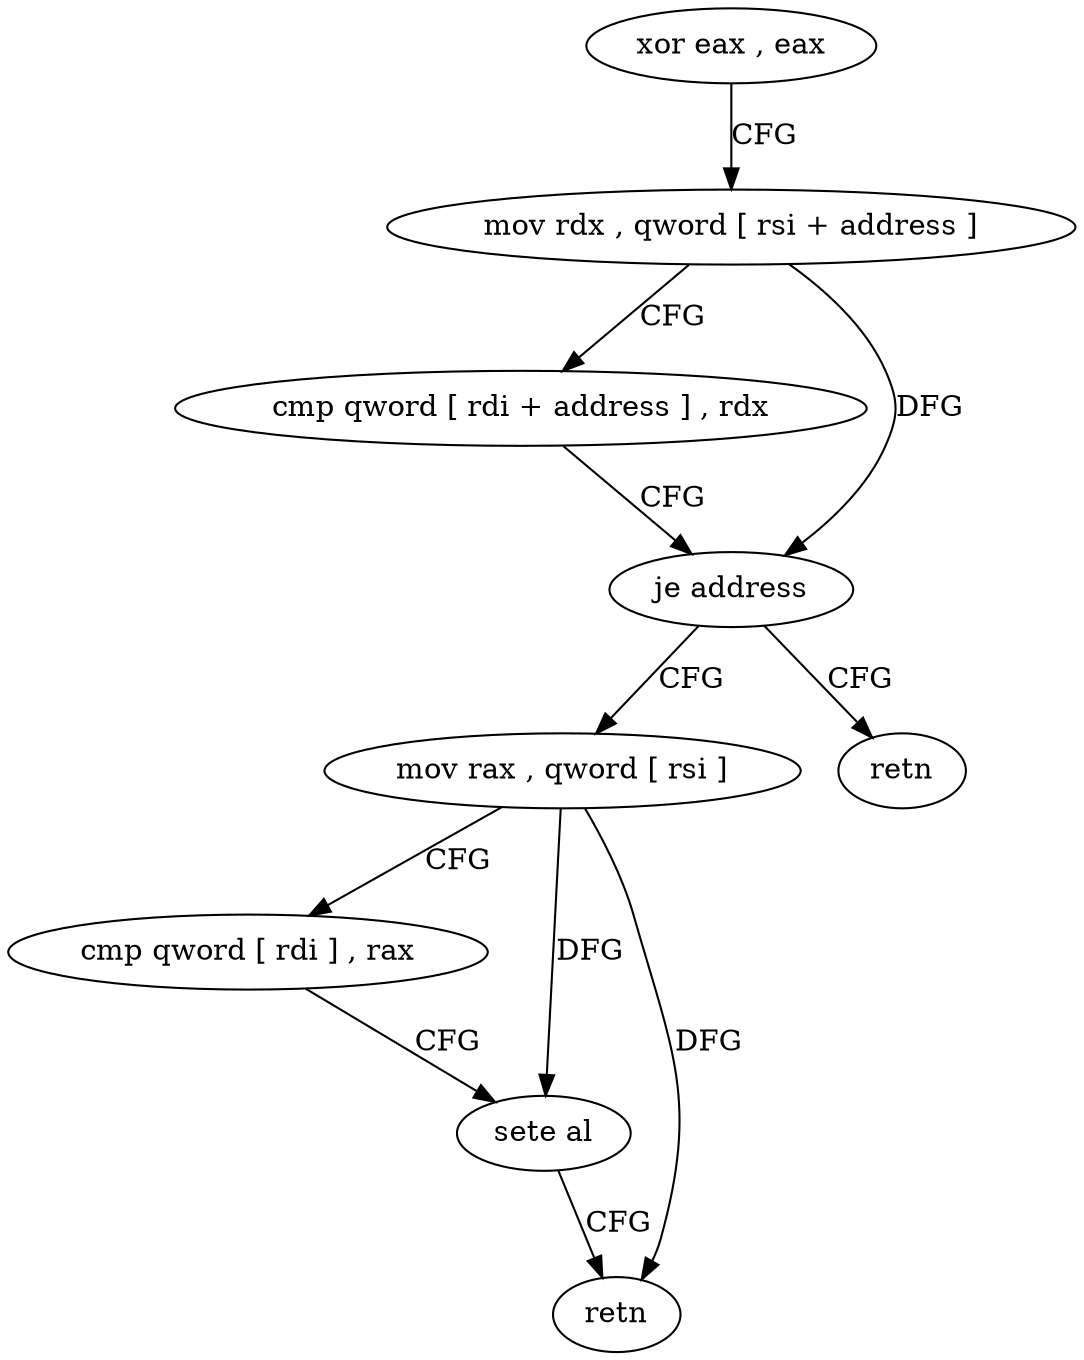 digraph "func" {
"4270416" [label = "xor eax , eax" ]
"4270418" [label = "mov rdx , qword [ rsi + address ]" ]
"4270422" [label = "cmp qword [ rdi + address ] , rdx" ]
"4270426" [label = "je address" ]
"4270432" [label = "mov rax , qword [ rsi ]" ]
"4270428" [label = "retn" ]
"4270435" [label = "cmp qword [ rdi ] , rax" ]
"4270438" [label = "sete al" ]
"4270441" [label = "retn" ]
"4270416" -> "4270418" [ label = "CFG" ]
"4270418" -> "4270422" [ label = "CFG" ]
"4270418" -> "4270426" [ label = "DFG" ]
"4270422" -> "4270426" [ label = "CFG" ]
"4270426" -> "4270432" [ label = "CFG" ]
"4270426" -> "4270428" [ label = "CFG" ]
"4270432" -> "4270435" [ label = "CFG" ]
"4270432" -> "4270438" [ label = "DFG" ]
"4270432" -> "4270441" [ label = "DFG" ]
"4270435" -> "4270438" [ label = "CFG" ]
"4270438" -> "4270441" [ label = "CFG" ]
}
